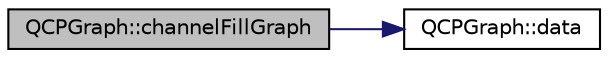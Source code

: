 digraph "QCPGraph::channelFillGraph"
{
  edge [fontname="Helvetica",fontsize="10",labelfontname="Helvetica",labelfontsize="10"];
  node [fontname="Helvetica",fontsize="10",shape=record];
  rankdir="LR";
  Node67 [label="QCPGraph::channelFillGraph",height=0.2,width=0.4,color="black", fillcolor="grey75", style="filled", fontcolor="black"];
  Node67 -> Node68 [color="midnightblue",fontsize="10",style="solid",fontname="Helvetica"];
  Node68 [label="QCPGraph::data",height=0.2,width=0.4,color="black", fillcolor="white", style="filled",URL="$d2/d4c/class_q_c_p_graph.html#acde1c0d1f6a817930489548396e6b3e6"];
}
